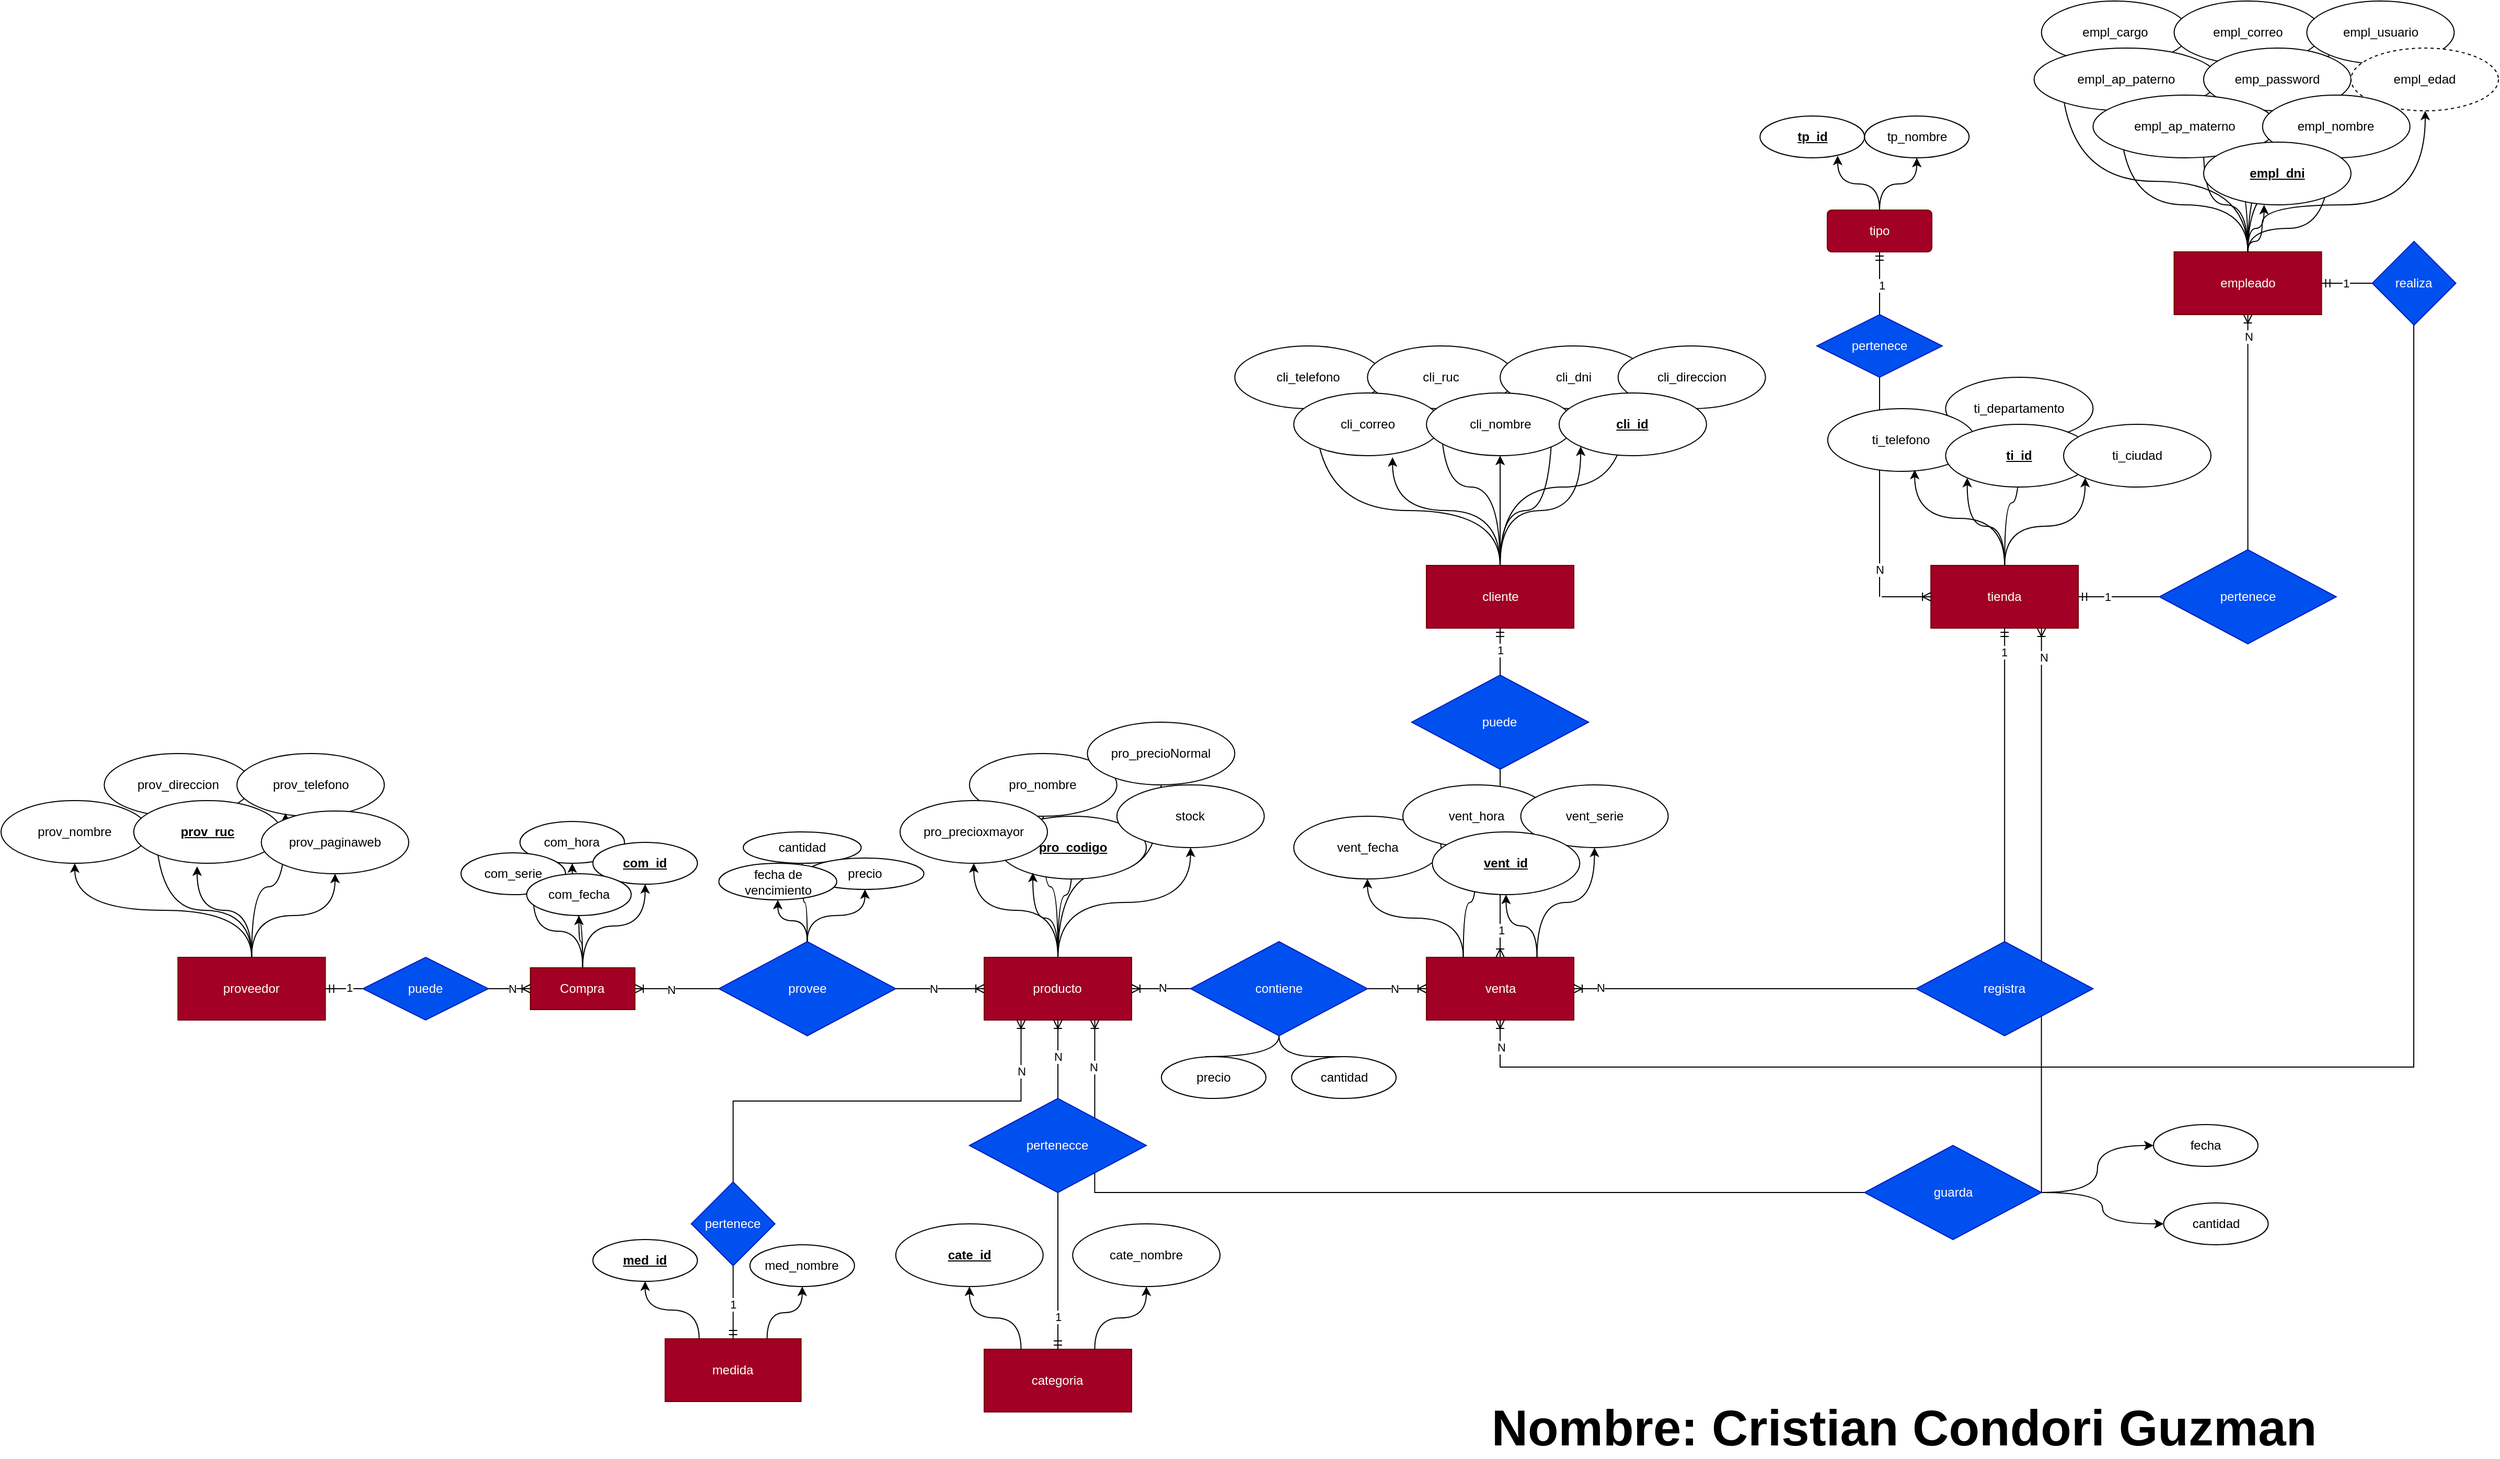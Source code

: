 <mxfile version="13.6.2" type="github">
  <diagram id="CTpA0QTXxDnQQ8EtdJ9_" name="Page-1">
    <mxGraphModel dx="6772" dy="1928" grid="1" gridSize="10" guides="1" tooltips="1" connect="1" arrows="1" fold="1" page="1" pageScale="1" pageWidth="3300" pageHeight="2339" math="0" shadow="0">
      <root>
        <mxCell id="0" />
        <mxCell id="1" parent="0" />
        <mxCell id="_ZtQ_8Nfc3yLbJqZlMbm-195" style="edgeStyle=orthogonalEdgeStyle;rounded=0;orthogonalLoop=1;jettySize=auto;html=1;startArrow=none;startFill=0;endArrow=none;endFill=0;" edge="1" parent="1" source="_ZtQ_8Nfc3yLbJqZlMbm-193">
          <mxGeometry relative="1" as="geometry">
            <mxPoint x="1688" y="730" as="targetPoint" />
            <Array as="points">
              <mxPoint x="1688" y="730" />
            </Array>
          </mxGeometry>
        </mxCell>
        <mxCell id="_ZtQ_8Nfc3yLbJqZlMbm-197" value="N" style="edgeLabel;html=1;align=center;verticalAlign=middle;resizable=0;points=[];" vertex="1" connectable="0" parent="_ZtQ_8Nfc3yLbJqZlMbm-195">
          <mxGeometry x="0.751" relative="1" as="geometry">
            <mxPoint as="offset" />
          </mxGeometry>
        </mxCell>
        <mxCell id="_XbfxPM0R7m3HbOUlwnH-43" value="cantidad" style="ellipse;whiteSpace=wrap;html=1;align=center;" parent="1" vertex="1">
          <mxGeometry x="1959.76" y="1310" width="100" height="40" as="geometry" />
        </mxCell>
        <mxCell id="_XbfxPM0R7m3HbOUlwnH-46" style="edgeStyle=orthogonalEdgeStyle;curved=1;rounded=0;orthogonalLoop=1;jettySize=auto;html=1;startArrow=none;startFill=0;endArrow=classic;endFill=1;" parent="1" source="QlOECz-pCgplSlTq12S1-106" target="_XbfxPM0R7m3HbOUlwnH-43" edge="1">
          <mxGeometry relative="1" as="geometry">
            <mxPoint x="2010" y="1330" as="targetPoint" />
            <mxPoint x="1832.847" y="1300" as="sourcePoint" />
          </mxGeometry>
        </mxCell>
        <mxCell id="QlOECz-pCgplSlTq12S1-112" value="" style="group;strokeWidth=1;spacing=2;" parent="1" vertex="1" connectable="0">
          <mxGeometry x="200" y="160" width="2080" height="1380" as="geometry" />
        </mxCell>
        <mxCell id="_XbfxPM0R7m3HbOUlwnH-25" style="edgeStyle=orthogonalEdgeStyle;rounded=0;orthogonalLoop=1;jettySize=auto;html=1;entryX=0.25;entryY=1;entryDx=0;entryDy=0;endArrow=ERoneToMany;endFill=0;exitX=0.5;exitY=0;exitDx=0;exitDy=0;" parent="QlOECz-pCgplSlTq12S1-112" source="_XbfxPM0R7m3HbOUlwnH-23" target="oqdKzbr62dSj7rIHaAl7-8" edge="1">
          <mxGeometry relative="1" as="geometry">
            <mxPoint x="482" y="1140" as="sourcePoint" />
          </mxGeometry>
        </mxCell>
        <mxCell id="_XbfxPM0R7m3HbOUlwnH-26" value="N" style="edgeLabel;html=1;align=center;verticalAlign=middle;resizable=0;points=[];" parent="_XbfxPM0R7m3HbOUlwnH-25" vertex="1" connectable="0">
          <mxGeometry x="0.779" y="4" relative="1" as="geometry">
            <mxPoint x="4" y="1" as="offset" />
          </mxGeometry>
        </mxCell>
        <mxCell id="QlOECz-pCgplSlTq12S1-31" value="" style="edgeStyle=orthogonalEdgeStyle;curved=1;rounded=0;orthogonalLoop=1;jettySize=auto;entryX=0;entryY=0;entryDx=0;entryDy=0;strokeWidth=1;spacing=2;" parent="QlOECz-pCgplSlTq12S1-112" source="oqdKzbr62dSj7rIHaAl7-6" target="QlOECz-pCgplSlTq12S1-19" edge="1">
          <mxGeometry relative="1" as="geometry" />
        </mxCell>
        <mxCell id="QlOECz-pCgplSlTq12S1-30" value="" style="edgeStyle=orthogonalEdgeStyle;curved=1;rounded=0;orthogonalLoop=1;jettySize=auto;entryX=0;entryY=0;entryDx=0;entryDy=0;strokeWidth=1;spacing=2;" parent="QlOECz-pCgplSlTq12S1-112" source="oqdKzbr62dSj7rIHaAl7-6" target="QlOECz-pCgplSlTq12S1-22" edge="1">
          <mxGeometry relative="1" as="geometry" />
        </mxCell>
        <mxCell id="QlOECz-pCgplSlTq12S1-29" value="" style="edgeStyle=orthogonalEdgeStyle;curved=1;rounded=0;orthogonalLoop=1;jettySize=auto;entryX=0.6;entryY=0.75;entryDx=0;entryDy=0;entryPerimeter=0;strokeWidth=1;spacing=2;" parent="QlOECz-pCgplSlTq12S1-112" source="oqdKzbr62dSj7rIHaAl7-6" target="QlOECz-pCgplSlTq12S1-22" edge="1">
          <mxGeometry relative="1" as="geometry" />
        </mxCell>
        <mxCell id="QlOECz-pCgplSlTq12S1-32" value="" style="edgeStyle=orthogonalEdgeStyle;curved=1;rounded=0;orthogonalLoop=1;jettySize=auto;entryX=0;entryY=0;entryDx=0;entryDy=0;strokeWidth=1;spacing=2;" parent="QlOECz-pCgplSlTq12S1-112" source="oqdKzbr62dSj7rIHaAl7-6" target="QlOECz-pCgplSlTq12S1-20" edge="1">
          <mxGeometry relative="1" as="geometry" />
        </mxCell>
        <mxCell id="QlOECz-pCgplSlTq12S1-25" value="" style="edgeStyle=orthogonalEdgeStyle;curved=1;rounded=0;orthogonalLoop=1;jettySize=auto;entryX=0.94;entryY=0.275;entryDx=0;entryDy=0;entryPerimeter=0;strokeWidth=1;spacing=2;" parent="QlOECz-pCgplSlTq12S1-112" source="oqdKzbr62dSj7rIHaAl7-6" target="QlOECz-pCgplSlTq12S1-20" edge="1">
          <mxGeometry relative="1" as="geometry" />
        </mxCell>
        <mxCell id="QlOECz-pCgplSlTq12S1-27" value="" style="edgeStyle=orthogonalEdgeStyle;curved=1;rounded=0;orthogonalLoop=1;jettySize=auto;entryX=1;entryY=0;entryDx=0;entryDy=0;strokeWidth=1;spacing=2;" parent="QlOECz-pCgplSlTq12S1-112" source="oqdKzbr62dSj7rIHaAl7-6" target="QlOECz-pCgplSlTq12S1-24" edge="1">
          <mxGeometry relative="1" as="geometry" />
        </mxCell>
        <mxCell id="QlOECz-pCgplSlTq12S1-10" value="" style="edgeStyle=orthogonalEdgeStyle;curved=1;rounded=0;orthogonalLoop=1;jettySize=auto;entryX=1;entryY=0;entryDx=0;entryDy=0;strokeWidth=1;spacing=2;" parent="QlOECz-pCgplSlTq12S1-112" source="oqdKzbr62dSj7rIHaAl7-1" target="QlOECz-pCgplSlTq12S1-6" edge="1">
          <mxGeometry relative="1" as="geometry" />
        </mxCell>
        <mxCell id="QlOECz-pCgplSlTq12S1-13" value="" style="edgeStyle=orthogonalEdgeStyle;curved=1;rounded=0;orthogonalLoop=1;jettySize=auto;entryX=0;entryY=0;entryDx=0;entryDy=0;strokeWidth=1;spacing=2;" parent="QlOECz-pCgplSlTq12S1-112" source="oqdKzbr62dSj7rIHaAl7-1" target="QlOECz-pCgplSlTq12S1-3" edge="1">
          <mxGeometry relative="1" as="geometry" />
        </mxCell>
        <mxCell id="QlOECz-pCgplSlTq12S1-78" value="" style="edgeStyle=orthogonalEdgeStyle;curved=1;rounded=0;orthogonalLoop=1;jettySize=auto;entryX=0;entryY=0;entryDx=0;entryDy=0;strokeWidth=1;spacing=2;" parent="QlOECz-pCgplSlTq12S1-112" source="oqdKzbr62dSj7rIHaAl7-10" target="QlOECz-pCgplSlTq12S1-70" edge="1">
          <mxGeometry relative="1" as="geometry" />
        </mxCell>
        <mxCell id="QlOECz-pCgplSlTq12S1-89" value="" style="edgeStyle=orthogonalEdgeStyle;curved=1;rounded=0;orthogonalLoop=1;jettySize=auto;entryX=0.5;entryY=0;entryDx=0;entryDy=0;endArrow=ERoneToMany;endFill=0;strokeWidth=1;spacing=2;" parent="QlOECz-pCgplSlTq12S1-112" source="QlOECz-pCgplSlTq12S1-86" target="oqdKzbr62dSj7rIHaAl7-7" edge="1">
          <mxGeometry relative="1" as="geometry" />
        </mxCell>
        <mxCell id="_XbfxPM0R7m3HbOUlwnH-16" value="1" style="edgeLabel;html=1;align=center;verticalAlign=middle;resizable=0;points=[];" parent="QlOECz-pCgplSlTq12S1-89" vertex="1" connectable="0">
          <mxGeometry x="0.708" y="1" relative="1" as="geometry">
            <mxPoint as="offset" />
          </mxGeometry>
        </mxCell>
        <mxCell id="QlOECz-pCgplSlTq12S1-109" value="" style="edgeStyle=orthogonalEdgeStyle;rounded=0;orthogonalLoop=1;jettySize=auto;entryX=0.75;entryY=1;entryDx=0;entryDy=0;endArrow=ERoneToMany;endFill=0;exitX=1;exitY=0.5;exitDx=0;exitDy=0;strokeWidth=1;spacing=2;" parent="QlOECz-pCgplSlTq12S1-112" source="QlOECz-pCgplSlTq12S1-106" target="oqdKzbr62dSj7rIHaAl7-5" edge="1">
          <mxGeometry relative="1" as="geometry">
            <Array as="points">
              <mxPoint x="1642.847" y="1005.0" />
              <mxPoint x="1642.847" y="1005.0" />
            </Array>
          </mxGeometry>
        </mxCell>
        <mxCell id="_XbfxPM0R7m3HbOUlwnH-18" value="N" style="edgeLabel;html=1;align=center;verticalAlign=middle;resizable=0;points=[];" parent="QlOECz-pCgplSlTq12S1-109" vertex="1" connectable="0">
          <mxGeometry x="0.896" y="-2" relative="1" as="geometry">
            <mxPoint as="offset" />
          </mxGeometry>
        </mxCell>
        <mxCell id="QlOECz-pCgplSlTq12S1-107" value="" style="edgeStyle=orthogonalEdgeStyle;rounded=0;orthogonalLoop=1;jettySize=auto;entryX=0.75;entryY=1;entryDx=0;entryDy=0;endArrow=ERoneToMany;endFill=0;strokeWidth=1;spacing=2;" parent="QlOECz-pCgplSlTq12S1-112" source="QlOECz-pCgplSlTq12S1-106" target="oqdKzbr62dSj7rIHaAl7-8" edge="1">
          <mxGeometry relative="1" as="geometry" />
        </mxCell>
        <mxCell id="_XbfxPM0R7m3HbOUlwnH-6" value="N" style="edgeLabel;html=1;align=center;verticalAlign=middle;resizable=0;points=[];" parent="QlOECz-pCgplSlTq12S1-107" vertex="1" connectable="0">
          <mxGeometry x="0.9" y="-1" relative="1" as="geometry">
            <mxPoint x="-2" as="offset" />
          </mxGeometry>
        </mxCell>
        <mxCell id="QlOECz-pCgplSlTq12S1-71" value="prov_direccion" style="ellipse;whiteSpace=wrap;align=center;strokeWidth=1;spacing=2;" parent="QlOECz-pCgplSlTq12S1-112" vertex="1">
          <mxGeometry x="-210.288" y="720.0" width="141.017" height="60.0" as="geometry" />
        </mxCell>
        <mxCell id="oqdKzbr62dSj7rIHaAl7-1" value="cliente" style="whiteSpace=wrap;align=center;fillColor=#a20025;strokeColor=#6F0000;fontColor=#ffffff;strokeWidth=1;spacing=2;" parent="QlOECz-pCgplSlTq12S1-112" vertex="1">
          <mxGeometry x="1054.525" y="540.0" width="141.017" height="60.0" as="geometry" />
        </mxCell>
        <mxCell id="oqdKzbr62dSj7rIHaAl7-5" value="tienda" style="whiteSpace=wrap;align=center;fillColor=#a20025;strokeColor=#6F0000;fontColor=#ffffff;strokeWidth=1;spacing=2;" parent="QlOECz-pCgplSlTq12S1-112" vertex="1">
          <mxGeometry x="1537.085" y="540.0" width="141.017" height="60.0" as="geometry" />
        </mxCell>
        <mxCell id="aBQgz-pUBA6ZcL2lrBF5-2" value="" style="edgeStyle=orthogonalEdgeStyle;rounded=0;orthogonalLoop=1;jettySize=auto;html=1;endArrow=none;endFill=0;startArrow=ERmandOne;startFill=0;" parent="QlOECz-pCgplSlTq12S1-112" source="oqdKzbr62dSj7rIHaAl7-6" target="aBQgz-pUBA6ZcL2lrBF5-1" edge="1">
          <mxGeometry relative="1" as="geometry" />
        </mxCell>
        <mxCell id="_XbfxPM0R7m3HbOUlwnH-20" value="1" style="edgeLabel;html=1;align=center;verticalAlign=middle;resizable=0;points=[];" parent="aBQgz-pUBA6ZcL2lrBF5-2" vertex="1" connectable="0">
          <mxGeometry x="-0.081" relative="1" as="geometry">
            <mxPoint as="offset" />
          </mxGeometry>
        </mxCell>
        <mxCell id="oqdKzbr62dSj7rIHaAl7-6" value="empleado" style="whiteSpace=wrap;align=center;fillColor=#a20025;strokeColor=#6F0000;fontColor=#ffffff;strokeWidth=1;spacing=2;" parent="QlOECz-pCgplSlTq12S1-112" vertex="1">
          <mxGeometry x="1769.763" y="240.0" width="141.017" height="60.0" as="geometry" />
        </mxCell>
        <mxCell id="oqdKzbr62dSj7rIHaAl7-7" value="venta" style="whiteSpace=wrap;align=center;fillColor=#a20025;strokeColor=#6F0000;fontColor=#ffffff;strokeWidth=1;spacing=2;" parent="QlOECz-pCgplSlTq12S1-112" vertex="1">
          <mxGeometry x="1054.525" y="915.0" width="141.017" height="60.0" as="geometry" />
        </mxCell>
        <mxCell id="_XbfxPM0R7m3HbOUlwnH-39" style="edgeStyle=orthogonalEdgeStyle;curved=1;rounded=0;orthogonalLoop=1;jettySize=auto;html=1;startArrow=none;startFill=0;endArrow=classic;endFill=1;" parent="QlOECz-pCgplSlTq12S1-112" source="oqdKzbr62dSj7rIHaAl7-8" target="_XbfxPM0R7m3HbOUlwnH-38" edge="1">
          <mxGeometry relative="1" as="geometry" />
        </mxCell>
        <mxCell id="_XbfxPM0R7m3HbOUlwnH-48" style="edgeStyle=orthogonalEdgeStyle;curved=1;rounded=0;orthogonalLoop=1;jettySize=auto;html=1;startArrow=none;startFill=0;endArrow=classic;endFill=1;" parent="QlOECz-pCgplSlTq12S1-112" source="oqdKzbr62dSj7rIHaAl7-8" target="_XbfxPM0R7m3HbOUlwnH-47" edge="1">
          <mxGeometry relative="1" as="geometry" />
        </mxCell>
        <mxCell id="oqdKzbr62dSj7rIHaAl7-8" value="producto" style="whiteSpace=wrap;align=center;fillColor=#a20025;strokeColor=#6F0000;fontColor=#ffffff;strokeWidth=1;spacing=2;" parent="QlOECz-pCgplSlTq12S1-112" vertex="1">
          <mxGeometry x="631.475" y="915.0" width="141.017" height="60.0" as="geometry" />
        </mxCell>
        <mxCell id="oqdKzbr62dSj7rIHaAl7-9" value="categoria" style="whiteSpace=wrap;align=center;fillColor=#a20025;strokeColor=#6F0000;fontColor=#ffffff;strokeWidth=1;spacing=2;" parent="QlOECz-pCgplSlTq12S1-112" vertex="1">
          <mxGeometry x="631.475" y="1290.0" width="141.017" height="60.0" as="geometry" />
        </mxCell>
        <mxCell id="oqdKzbr62dSj7rIHaAl7-10" value="proveedor" style="whiteSpace=wrap;align=center;fillColor=#a20025;strokeColor=#6F0000;fontColor=#ffffff;strokeWidth=1;spacing=2;" parent="QlOECz-pCgplSlTq12S1-112" vertex="1">
          <mxGeometry x="-139.78" y="915.0" width="141.017" height="60.0" as="geometry" />
        </mxCell>
        <mxCell id="QlOECz-pCgplSlTq12S1-1" value="cli_telefono" style="ellipse;whiteSpace=wrap;align=center;strokeWidth=1;spacing=2;" parent="QlOECz-pCgplSlTq12S1-112" vertex="1">
          <mxGeometry x="871.203" y="330.0" width="141.017" height="60.0" as="geometry" />
        </mxCell>
        <mxCell id="QlOECz-pCgplSlTq12S1-2" value="cli_ruc" style="ellipse;whiteSpace=wrap;align=center;strokeWidth=1;spacing=2;" parent="QlOECz-pCgplSlTq12S1-112" vertex="1">
          <mxGeometry x="998.119" y="330.0" width="141.017" height="60.0" as="geometry" />
        </mxCell>
        <mxCell id="QlOECz-pCgplSlTq12S1-12" value="" style="edgeStyle=orthogonalEdgeStyle;curved=1;rounded=0;orthogonalLoop=1;jettySize=auto;strokeWidth=1;spacing=2;" parent="QlOECz-pCgplSlTq12S1-112" source="oqdKzbr62dSj7rIHaAl7-1" target="QlOECz-pCgplSlTq12S1-2" edge="1">
          <mxGeometry relative="1" as="geometry" />
        </mxCell>
        <mxCell id="QlOECz-pCgplSlTq12S1-3" value="cli_correo" style="ellipse;whiteSpace=wrap;align=center;strokeWidth=1;spacing=2;" parent="QlOECz-pCgplSlTq12S1-112" vertex="1">
          <mxGeometry x="927.61" y="375.0" width="141.017" height="60.0" as="geometry" />
        </mxCell>
        <mxCell id="QlOECz-pCgplSlTq12S1-14" value="" style="edgeStyle=orthogonalEdgeStyle;curved=1;rounded=0;orthogonalLoop=1;jettySize=auto;entryX=0.67;entryY=1.025;entryDx=0;entryDy=0;entryPerimeter=0;strokeWidth=1;spacing=2;" parent="QlOECz-pCgplSlTq12S1-112" source="oqdKzbr62dSj7rIHaAl7-1" target="QlOECz-pCgplSlTq12S1-3" edge="1">
          <mxGeometry relative="1" as="geometry" />
        </mxCell>
        <mxCell id="QlOECz-pCgplSlTq12S1-4" value="cli_dni" style="ellipse;whiteSpace=wrap;align=center;strokeWidth=1;spacing=2;" parent="QlOECz-pCgplSlTq12S1-112" vertex="1">
          <mxGeometry x="1125.034" y="330.0" width="141.017" height="60.0" as="geometry" />
        </mxCell>
        <mxCell id="QlOECz-pCgplSlTq12S1-8" value="" style="edgeStyle=orthogonalEdgeStyle;rounded=0;orthogonalLoop=1;jettySize=auto;entryX=1;entryY=1;entryDx=0;entryDy=0;curved=1;strokeWidth=1;spacing=2;" parent="QlOECz-pCgplSlTq12S1-112" source="oqdKzbr62dSj7rIHaAl7-1" target="QlOECz-pCgplSlTq12S1-4" edge="1">
          <mxGeometry relative="1" as="geometry" />
        </mxCell>
        <mxCell id="QlOECz-pCgplSlTq12S1-5" value="cli_direccion" style="ellipse;whiteSpace=wrap;align=center;strokeWidth=1;spacing=2;" parent="QlOECz-pCgplSlTq12S1-112" vertex="1">
          <mxGeometry x="1237.847" y="330.0" width="141.017" height="60.0" as="geometry" />
        </mxCell>
        <mxCell id="QlOECz-pCgplSlTq12S1-6" value="cli_nombre" style="ellipse;whiteSpace=wrap;align=center;strokeWidth=1;spacing=2;" parent="QlOECz-pCgplSlTq12S1-112" vertex="1">
          <mxGeometry x="1054.525" y="375.0" width="141.017" height="60.0" as="geometry" />
        </mxCell>
        <mxCell id="QlOECz-pCgplSlTq12S1-11" value="" style="edgeStyle=orthogonalEdgeStyle;curved=1;rounded=0;orthogonalLoop=1;jettySize=auto;entryX=0.5;entryY=1;entryDx=0;entryDy=0;strokeWidth=1;spacing=2;" parent="QlOECz-pCgplSlTq12S1-112" source="oqdKzbr62dSj7rIHaAl7-1" target="QlOECz-pCgplSlTq12S1-6" edge="1">
          <mxGeometry relative="1" as="geometry" />
        </mxCell>
        <mxCell id="QlOECz-pCgplSlTq12S1-7" value="cli_id" style="ellipse;whiteSpace=wrap;align=center;strokeWidth=1;spacing=2;fontStyle=5" parent="QlOECz-pCgplSlTq12S1-112" vertex="1">
          <mxGeometry x="1181.441" y="375.0" width="141.017" height="60.0" as="geometry" />
        </mxCell>
        <mxCell id="QlOECz-pCgplSlTq12S1-9" value="" style="edgeStyle=orthogonalEdgeStyle;curved=1;rounded=0;orthogonalLoop=1;jettySize=auto;entryX=0;entryY=1;entryDx=0;entryDy=0;strokeWidth=1;spacing=2;" parent="QlOECz-pCgplSlTq12S1-112" source="oqdKzbr62dSj7rIHaAl7-1" target="QlOECz-pCgplSlTq12S1-7" edge="1">
          <mxGeometry relative="1" as="geometry" />
        </mxCell>
        <mxCell id="QlOECz-pCgplSlTq12S1-16" value="empl_cargo" style="ellipse;whiteSpace=wrap;align=center;strokeWidth=1;spacing=2;" parent="QlOECz-pCgplSlTq12S1-112" vertex="1">
          <mxGeometry x="1642.847" width="141.017" height="60.0" as="geometry" />
        </mxCell>
        <mxCell id="QlOECz-pCgplSlTq12S1-17" value="empl_correo" style="ellipse;whiteSpace=wrap;align=center;strokeWidth=1;spacing=2;" parent="QlOECz-pCgplSlTq12S1-112" vertex="1">
          <mxGeometry x="1769.763" width="141.017" height="60.0" as="geometry" />
        </mxCell>
        <mxCell id="QlOECz-pCgplSlTq12S1-18" value="empl_usuario" style="ellipse;whiteSpace=wrap;align=center;strokeWidth=1;spacing=2;" parent="QlOECz-pCgplSlTq12S1-112" vertex="1">
          <mxGeometry x="1896.678" width="141.017" height="60.0" as="geometry" />
        </mxCell>
        <mxCell id="QlOECz-pCgplSlTq12S1-33" value="" style="edgeStyle=orthogonalEdgeStyle;curved=1;rounded=0;orthogonalLoop=1;jettySize=auto;entryX=0;entryY=1;entryDx=0;entryDy=0;exitX=0.5;exitY=0;exitDx=0;exitDy=0;strokeWidth=1;spacing=2;" parent="QlOECz-pCgplSlTq12S1-112" source="oqdKzbr62dSj7rIHaAl7-6" target="QlOECz-pCgplSlTq12S1-18" edge="1">
          <mxGeometry relative="1" as="geometry" />
        </mxCell>
        <mxCell id="QlOECz-pCgplSlTq12S1-19" value="empl_ap_paterno" style="ellipse;whiteSpace=wrap;align=center;strokeWidth=1;spacing=2;" parent="QlOECz-pCgplSlTq12S1-112" vertex="1">
          <mxGeometry x="1635.797" y="45.0" width="176.271" height="60.0" as="geometry" />
        </mxCell>
        <mxCell id="QlOECz-pCgplSlTq12S1-20" value="emp_password" style="ellipse;whiteSpace=wrap;align=center;strokeWidth=1;spacing=2;" parent="QlOECz-pCgplSlTq12S1-112" vertex="1">
          <mxGeometry x="1797.966" y="45.0" width="141.017" height="60.0" as="geometry" />
        </mxCell>
        <mxCell id="QlOECz-pCgplSlTq12S1-21" value="empl_edad" style="ellipse;whiteSpace=wrap;align=center;dashed=1;strokeWidth=1;spacing=2;" parent="QlOECz-pCgplSlTq12S1-112" vertex="1">
          <mxGeometry x="1938.983" y="45.0" width="141.017" height="60.0" as="geometry" />
        </mxCell>
        <mxCell id="QlOECz-pCgplSlTq12S1-26" value="" style="edgeStyle=orthogonalEdgeStyle;curved=1;rounded=0;orthogonalLoop=1;jettySize=auto;exitX=0.5;exitY=0;exitDx=0;exitDy=0;strokeWidth=1;spacing=2;" parent="QlOECz-pCgplSlTq12S1-112" source="oqdKzbr62dSj7rIHaAl7-6" target="QlOECz-pCgplSlTq12S1-21" edge="1">
          <mxGeometry relative="1" as="geometry">
            <mxPoint x="1854.373" y="240.0" as="sourcePoint" />
            <Array as="points">
              <mxPoint x="1840" y="230" />
              <mxPoint x="1854" y="230" />
              <mxPoint x="1854" y="195" />
              <mxPoint x="2010" y="195" />
            </Array>
          </mxGeometry>
        </mxCell>
        <mxCell id="QlOECz-pCgplSlTq12S1-22" value="empl_ap_materno" style="ellipse;whiteSpace=wrap;align=center;strokeWidth=1;spacing=2;" parent="QlOECz-pCgplSlTq12S1-112" vertex="1">
          <mxGeometry x="1692.203" y="90.0" width="176.271" height="60.0" as="geometry" />
        </mxCell>
        <mxCell id="QlOECz-pCgplSlTq12S1-23" value="empl_nombre" style="ellipse;whiteSpace=wrap;align=center;strokeWidth=1;spacing=2;" parent="QlOECz-pCgplSlTq12S1-112" vertex="1">
          <mxGeometry x="1854.373" y="90.0" width="141.017" height="60.0" as="geometry" />
        </mxCell>
        <mxCell id="QlOECz-pCgplSlTq12S1-24" value="empl_dni" style="ellipse;whiteSpace=wrap;align=center;strokeWidth=1;spacing=2;fontStyle=5" parent="QlOECz-pCgplSlTq12S1-112" vertex="1">
          <mxGeometry x="1797.966" y="135.0" width="141.017" height="60.0" as="geometry" />
        </mxCell>
        <mxCell id="QlOECz-pCgplSlTq12S1-28" value="" style="edgeStyle=orthogonalEdgeStyle;curved=1;rounded=0;orthogonalLoop=1;jettySize=auto;entryX=0.41;entryY=1;entryDx=0;entryDy=0;entryPerimeter=0;strokeWidth=1;spacing=2;" parent="QlOECz-pCgplSlTq12S1-112" source="oqdKzbr62dSj7rIHaAl7-6" target="QlOECz-pCgplSlTq12S1-24" edge="1">
          <mxGeometry relative="1" as="geometry" />
        </mxCell>
        <mxCell id="QlOECz-pCgplSlTq12S1-36" value="ti_departamento" style="ellipse;whiteSpace=wrap;align=center;strokeWidth=1;spacing=2;" parent="QlOECz-pCgplSlTq12S1-112" vertex="1">
          <mxGeometry x="1551.186" y="360.0" width="141.017" height="60.0" as="geometry" />
        </mxCell>
        <mxCell id="QlOECz-pCgplSlTq12S1-42" value="" style="edgeStyle=orthogonalEdgeStyle;curved=1;rounded=0;orthogonalLoop=1;jettySize=auto;strokeWidth=1;spacing=2;" parent="QlOECz-pCgplSlTq12S1-112" source="oqdKzbr62dSj7rIHaAl7-5" target="QlOECz-pCgplSlTq12S1-36" edge="1">
          <mxGeometry relative="1" as="geometry" />
        </mxCell>
        <mxCell id="QlOECz-pCgplSlTq12S1-37" value="ti_telefono" style="ellipse;whiteSpace=wrap;align=center;strokeWidth=1;spacing=2;" parent="QlOECz-pCgplSlTq12S1-112" vertex="1">
          <mxGeometry x="1438.373" y="390.0" width="141.017" height="60.0" as="geometry" />
        </mxCell>
        <mxCell id="QlOECz-pCgplSlTq12S1-44" value="" style="edgeStyle=orthogonalEdgeStyle;curved=1;rounded=0;orthogonalLoop=1;jettySize=auto;entryX=0.59;entryY=0.975;entryDx=0;entryDy=0;entryPerimeter=0;strokeWidth=1;spacing=2;" parent="QlOECz-pCgplSlTq12S1-112" source="oqdKzbr62dSj7rIHaAl7-5" target="QlOECz-pCgplSlTq12S1-37" edge="1">
          <mxGeometry relative="1" as="geometry" />
        </mxCell>
        <mxCell id="QlOECz-pCgplSlTq12S1-38" value="ti_id" style="ellipse;whiteSpace=wrap;align=center;strokeWidth=1;spacing=2;fontStyle=5" parent="QlOECz-pCgplSlTq12S1-112" vertex="1">
          <mxGeometry x="1551.186" y="405.0" width="141.017" height="60.0" as="geometry" />
        </mxCell>
        <mxCell id="QlOECz-pCgplSlTq12S1-43" value="" style="edgeStyle=orthogonalEdgeStyle;curved=1;rounded=0;orthogonalLoop=1;jettySize=auto;entryX=0;entryY=1;entryDx=0;entryDy=0;strokeWidth=1;spacing=2;" parent="QlOECz-pCgplSlTq12S1-112" source="oqdKzbr62dSj7rIHaAl7-5" target="QlOECz-pCgplSlTq12S1-38" edge="1">
          <mxGeometry relative="1" as="geometry" />
        </mxCell>
        <mxCell id="QlOECz-pCgplSlTq12S1-39" value="ti_ciudad" style="ellipse;whiteSpace=wrap;align=center;strokeWidth=1;spacing=2;" parent="QlOECz-pCgplSlTq12S1-112" vertex="1">
          <mxGeometry x="1664.0" y="405.0" width="141.017" height="60.0" as="geometry" />
        </mxCell>
        <mxCell id="QlOECz-pCgplSlTq12S1-41" value="" style="edgeStyle=orthogonalEdgeStyle;curved=1;rounded=0;orthogonalLoop=1;jettySize=auto;entryX=0;entryY=1;entryDx=0;entryDy=0;strokeWidth=1;spacing=2;" parent="QlOECz-pCgplSlTq12S1-112" source="oqdKzbr62dSj7rIHaAl7-5" target="QlOECz-pCgplSlTq12S1-39" edge="1">
          <mxGeometry relative="1" as="geometry" />
        </mxCell>
        <mxCell id="QlOECz-pCgplSlTq12S1-45" value="vent_fecha" style="ellipse;whiteSpace=wrap;align=center;strokeWidth=1;spacing=2;" parent="QlOECz-pCgplSlTq12S1-112" vertex="1">
          <mxGeometry x="927.607" y="780.0" width="141.017" height="60.0" as="geometry" />
        </mxCell>
        <mxCell id="QlOECz-pCgplSlTq12S1-53" value="" style="edgeStyle=orthogonalEdgeStyle;curved=1;rounded=0;orthogonalLoop=1;jettySize=auto;exitX=0.25;exitY=0;exitDx=0;exitDy=0;strokeWidth=1;spacing=2;" parent="QlOECz-pCgplSlTq12S1-112" source="oqdKzbr62dSj7rIHaAl7-7" target="QlOECz-pCgplSlTq12S1-45" edge="1">
          <mxGeometry relative="1" as="geometry" />
        </mxCell>
        <mxCell id="QlOECz-pCgplSlTq12S1-46" value="vent_hora" style="ellipse;whiteSpace=wrap;align=center;strokeWidth=1;spacing=2;" parent="QlOECz-pCgplSlTq12S1-112" vertex="1">
          <mxGeometry x="1031.963" y="750.0" width="141.017" height="60.0" as="geometry" />
        </mxCell>
        <mxCell id="QlOECz-pCgplSlTq12S1-51" value="" style="edgeStyle=orthogonalEdgeStyle;curved=1;rounded=0;orthogonalLoop=1;jettySize=auto;exitX=0.25;exitY=0;exitDx=0;exitDy=0;strokeWidth=1;spacing=2;" parent="QlOECz-pCgplSlTq12S1-112" source="oqdKzbr62dSj7rIHaAl7-7" target="QlOECz-pCgplSlTq12S1-46" edge="1">
          <mxGeometry relative="1" as="geometry" />
        </mxCell>
        <mxCell id="QlOECz-pCgplSlTq12S1-47" value="vent_serie" style="ellipse;whiteSpace=wrap;align=center;strokeWidth=1;spacing=2;" parent="QlOECz-pCgplSlTq12S1-112" vertex="1">
          <mxGeometry x="1144.776" y="750.0" width="141.017" height="60.0" as="geometry" />
        </mxCell>
        <mxCell id="QlOECz-pCgplSlTq12S1-50" value="" style="edgeStyle=orthogonalEdgeStyle;curved=1;rounded=0;orthogonalLoop=1;jettySize=auto;exitX=0.75;exitY=0;exitDx=0;exitDy=0;strokeWidth=1;spacing=2;" parent="QlOECz-pCgplSlTq12S1-112" source="oqdKzbr62dSj7rIHaAl7-7" target="QlOECz-pCgplSlTq12S1-47" edge="1">
          <mxGeometry relative="1" as="geometry" />
        </mxCell>
        <mxCell id="QlOECz-pCgplSlTq12S1-49" value="vent_id" style="ellipse;whiteSpace=wrap;align=center;strokeWidth=1;spacing=2;fontStyle=5" parent="QlOECz-pCgplSlTq12S1-112" vertex="1">
          <mxGeometry x="1060.166" y="795.0" width="141.017" height="60.0" as="geometry" />
        </mxCell>
        <mxCell id="QlOECz-pCgplSlTq12S1-52" value="" style="edgeStyle=orthogonalEdgeStyle;curved=1;rounded=0;orthogonalLoop=1;jettySize=auto;exitX=0.75;exitY=0;exitDx=0;exitDy=0;strokeWidth=1;spacing=2;" parent="QlOECz-pCgplSlTq12S1-112" source="oqdKzbr62dSj7rIHaAl7-7" target="QlOECz-pCgplSlTq12S1-49" edge="1">
          <mxGeometry relative="1" as="geometry" />
        </mxCell>
        <mxCell id="QlOECz-pCgplSlTq12S1-55" value="pro_nombre" style="ellipse;whiteSpace=wrap;align=center;strokeWidth=1;spacing=2;" parent="QlOECz-pCgplSlTq12S1-112" vertex="1">
          <mxGeometry x="617.371" y="720.0" width="141.017" height="60.0" as="geometry" />
        </mxCell>
        <mxCell id="QlOECz-pCgplSlTq12S1-64" value="" style="edgeStyle=orthogonalEdgeStyle;curved=1;rounded=0;orthogonalLoop=1;jettySize=auto;strokeWidth=1;spacing=2;" parent="QlOECz-pCgplSlTq12S1-112" source="oqdKzbr62dSj7rIHaAl7-8" target="QlOECz-pCgplSlTq12S1-55" edge="1">
          <mxGeometry relative="1" as="geometry" />
        </mxCell>
        <mxCell id="QlOECz-pCgplSlTq12S1-61" value="" style="edgeStyle=orthogonalEdgeStyle;curved=1;rounded=0;orthogonalLoop=1;jettySize=auto;strokeWidth=1;spacing=2;" parent="QlOECz-pCgplSlTq12S1-112" source="oqdKzbr62dSj7rIHaAl7-8" edge="1">
          <mxGeometry relative="1" as="geometry">
            <mxPoint x="716.085" y="795" as="targetPoint" />
          </mxGeometry>
        </mxCell>
        <mxCell id="QlOECz-pCgplSlTq12S1-58" value="pro_precioNormal" style="ellipse;whiteSpace=wrap;align=center;strokeWidth=1;spacing=2;" parent="QlOECz-pCgplSlTq12S1-112" vertex="1">
          <mxGeometry x="730.188" y="690.0" width="141.017" height="60.0" as="geometry" />
        </mxCell>
        <mxCell id="QlOECz-pCgplSlTq12S1-60" value="" style="edgeStyle=orthogonalEdgeStyle;curved=1;rounded=0;orthogonalLoop=1;jettySize=auto;strokeWidth=1;spacing=2;" parent="QlOECz-pCgplSlTq12S1-112" source="oqdKzbr62dSj7rIHaAl7-8" target="QlOECz-pCgplSlTq12S1-58" edge="1">
          <mxGeometry relative="1" as="geometry" />
        </mxCell>
        <mxCell id="QlOECz-pCgplSlTq12S1-59" value="pro_codigo" style="ellipse;whiteSpace=wrap;align=center;strokeWidth=1;spacing=2;fontStyle=5" parent="QlOECz-pCgplSlTq12S1-112" vertex="1">
          <mxGeometry x="645.576" y="780.0" width="141.017" height="60.0" as="geometry" />
        </mxCell>
        <mxCell id="QlOECz-pCgplSlTq12S1-62" value="" style="edgeStyle=orthogonalEdgeStyle;curved=1;rounded=0;orthogonalLoop=1;jettySize=auto;entryX=0.23;entryY=0.9;entryDx=0;entryDy=0;entryPerimeter=0;strokeWidth=1;spacing=2;" parent="QlOECz-pCgplSlTq12S1-112" source="oqdKzbr62dSj7rIHaAl7-8" target="QlOECz-pCgplSlTq12S1-59" edge="1">
          <mxGeometry relative="1" as="geometry" />
        </mxCell>
        <mxCell id="QlOECz-pCgplSlTq12S1-65" value="cate_nombre" style="ellipse;whiteSpace=wrap;align=center;strokeWidth=1;spacing=2;" parent="QlOECz-pCgplSlTq12S1-112" vertex="1">
          <mxGeometry x="716.085" y="1170.0" width="141.017" height="60.0" as="geometry" />
        </mxCell>
        <mxCell id="QlOECz-pCgplSlTq12S1-67" value="" style="edgeStyle=orthogonalEdgeStyle;curved=1;rounded=0;orthogonalLoop=1;jettySize=auto;entryX=0.5;entryY=1;entryDx=0;entryDy=0;exitX=0.75;exitY=0;exitDx=0;exitDy=0;strokeWidth=1;spacing=2;" parent="QlOECz-pCgplSlTq12S1-112" source="oqdKzbr62dSj7rIHaAl7-9" target="QlOECz-pCgplSlTq12S1-65" edge="1">
          <mxGeometry relative="1" as="geometry" />
        </mxCell>
        <mxCell id="QlOECz-pCgplSlTq12S1-66" value="cate_id" style="ellipse;whiteSpace=wrap;align=center;strokeWidth=1;spacing=2;fontStyle=5" parent="QlOECz-pCgplSlTq12S1-112" vertex="1">
          <mxGeometry x="546.864" y="1170.0" width="141.017" height="60.0" as="geometry" />
        </mxCell>
        <mxCell id="QlOECz-pCgplSlTq12S1-68" value="" style="edgeStyle=orthogonalEdgeStyle;curved=1;rounded=0;orthogonalLoop=1;jettySize=auto;entryX=0.5;entryY=1;entryDx=0;entryDy=0;exitX=0.25;exitY=0;exitDx=0;exitDy=0;strokeWidth=1;spacing=2;" parent="QlOECz-pCgplSlTq12S1-112" source="oqdKzbr62dSj7rIHaAl7-9" target="QlOECz-pCgplSlTq12S1-66" edge="1">
          <mxGeometry relative="1" as="geometry" />
        </mxCell>
        <mxCell id="QlOECz-pCgplSlTq12S1-69" value="prov_nombre" style="ellipse;whiteSpace=wrap;align=center;strokeWidth=1;spacing=2;" parent="QlOECz-pCgplSlTq12S1-112" vertex="1">
          <mxGeometry x="-309" y="765.0" width="141.017" height="60.0" as="geometry" />
        </mxCell>
        <mxCell id="QlOECz-pCgplSlTq12S1-77" value="" style="edgeStyle=orthogonalEdgeStyle;curved=1;rounded=0;orthogonalLoop=1;jettySize=auto;entryX=0.5;entryY=1;entryDx=0;entryDy=0;exitX=0.5;exitY=0;exitDx=0;exitDy=0;strokeWidth=1;spacing=2;" parent="QlOECz-pCgplSlTq12S1-112" source="oqdKzbr62dSj7rIHaAl7-10" target="QlOECz-pCgplSlTq12S1-69" edge="1">
          <mxGeometry relative="1" as="geometry" />
        </mxCell>
        <mxCell id="QlOECz-pCgplSlTq12S1-70" value="prov_ruc" style="ellipse;whiteSpace=wrap;align=center;strokeWidth=1;spacing=2;fontStyle=5" parent="QlOECz-pCgplSlTq12S1-112" vertex="1">
          <mxGeometry x="-182.085" y="765.0" width="141.017" height="60.0" as="geometry" />
        </mxCell>
        <mxCell id="QlOECz-pCgplSlTq12S1-76" value="" style="edgeStyle=orthogonalEdgeStyle;curved=1;rounded=0;orthogonalLoop=1;jettySize=auto;entryX=0.43;entryY=1.05;entryDx=0;entryDy=0;entryPerimeter=0;strokeWidth=1;spacing=2;" parent="QlOECz-pCgplSlTq12S1-112" source="oqdKzbr62dSj7rIHaAl7-10" target="QlOECz-pCgplSlTq12S1-70" edge="1">
          <mxGeometry relative="1" as="geometry" />
        </mxCell>
        <mxCell id="QlOECz-pCgplSlTq12S1-72" value="prov_telefono" style="ellipse;whiteSpace=wrap;align=center;strokeWidth=1;spacing=2;" parent="QlOECz-pCgplSlTq12S1-112" vertex="1">
          <mxGeometry x="-83.373" y="720.0" width="141.017" height="60.0" as="geometry" />
        </mxCell>
        <mxCell id="QlOECz-pCgplSlTq12S1-74" value="" style="edgeStyle=orthogonalEdgeStyle;curved=1;rounded=0;orthogonalLoop=1;jettySize=auto;entryX=0.33;entryY=0.95;entryDx=0;entryDy=0;entryPerimeter=0;strokeWidth=1;spacing=2;" parent="QlOECz-pCgplSlTq12S1-112" source="oqdKzbr62dSj7rIHaAl7-10" target="QlOECz-pCgplSlTq12S1-72" edge="1">
          <mxGeometry relative="1" as="geometry" />
        </mxCell>
        <mxCell id="QlOECz-pCgplSlTq12S1-73" value="prov_paginaweb" style="ellipse;whiteSpace=wrap;align=center;strokeWidth=1;spacing=2;" parent="QlOECz-pCgplSlTq12S1-112" vertex="1">
          <mxGeometry x="-60.011" y="775.0" width="141.017" height="60.0" as="geometry" />
        </mxCell>
        <mxCell id="QlOECz-pCgplSlTq12S1-75" value="" style="edgeStyle=orthogonalEdgeStyle;curved=1;rounded=0;orthogonalLoop=1;jettySize=auto;entryX=0.5;entryY=1;entryDx=0;entryDy=0;strokeWidth=1;spacing=2;" parent="QlOECz-pCgplSlTq12S1-112" source="oqdKzbr62dSj7rIHaAl7-10" target="QlOECz-pCgplSlTq12S1-73" edge="1">
          <mxGeometry relative="1" as="geometry">
            <mxPoint x="-12.864" y="843" as="targetPoint" />
          </mxGeometry>
        </mxCell>
        <mxCell id="QlOECz-pCgplSlTq12S1-84" value="" style="edgeStyle=orthogonalEdgeStyle;curved=1;rounded=0;orthogonalLoop=1;jettySize=auto;entryX=1;entryY=0.5;entryDx=0;entryDy=0;endArrow=ERmandOne;endFill=0;strokeWidth=1;spacing=2;" parent="QlOECz-pCgplSlTq12S1-112" source="QlOECz-pCgplSlTq12S1-83" target="oqdKzbr62dSj7rIHaAl7-5" edge="1">
          <mxGeometry relative="1" as="geometry" />
        </mxCell>
        <mxCell id="_XbfxPM0R7m3HbOUlwnH-17" value="1" style="edgeLabel;html=1;align=center;verticalAlign=middle;resizable=0;points=[];" parent="QlOECz-pCgplSlTq12S1-84" vertex="1" connectable="0">
          <mxGeometry x="0.294" relative="1" as="geometry">
            <mxPoint as="offset" />
          </mxGeometry>
        </mxCell>
        <mxCell id="QlOECz-pCgplSlTq12S1-85" value="" style="edgeStyle=orthogonalEdgeStyle;curved=1;rounded=0;orthogonalLoop=1;jettySize=auto;entryX=0.5;entryY=1;entryDx=0;entryDy=0;endArrow=ERoneToMany;endFill=0;strokeWidth=1;spacing=2;" parent="QlOECz-pCgplSlTq12S1-112" source="QlOECz-pCgplSlTq12S1-83" target="oqdKzbr62dSj7rIHaAl7-6" edge="1">
          <mxGeometry relative="1" as="geometry" />
        </mxCell>
        <mxCell id="_XbfxPM0R7m3HbOUlwnH-19" value="N" style="edgeLabel;html=1;align=center;verticalAlign=middle;resizable=0;points=[];" parent="QlOECz-pCgplSlTq12S1-85" vertex="1" connectable="0">
          <mxGeometry x="0.812" relative="1" as="geometry">
            <mxPoint as="offset" />
          </mxGeometry>
        </mxCell>
        <mxCell id="QlOECz-pCgplSlTq12S1-83" value="pertenece" style="shape=rhombus;perimeter=rhombusPerimeter;whiteSpace=wrap;align=center;fillColor=#0050ef;strokeColor=#001DBC;fontColor=#ffffff;strokeWidth=1;spacing=2;" parent="QlOECz-pCgplSlTq12S1-112" vertex="1">
          <mxGeometry x="1755.661" y="525.0" width="169.22" height="90.0" as="geometry" />
        </mxCell>
        <mxCell id="QlOECz-pCgplSlTq12S1-88" value="" style="edgeStyle=orthogonalEdgeStyle;curved=1;rounded=0;orthogonalLoop=1;jettySize=auto;entryX=0.5;entryY=1;entryDx=0;entryDy=0;endArrow=ERmandOne;endFill=0;strokeWidth=1;spacing=2;" parent="QlOECz-pCgplSlTq12S1-112" source="QlOECz-pCgplSlTq12S1-86" target="oqdKzbr62dSj7rIHaAl7-1" edge="1">
          <mxGeometry relative="1" as="geometry" />
        </mxCell>
        <mxCell id="_XbfxPM0R7m3HbOUlwnH-15" value="1" style="edgeLabel;html=1;align=center;verticalAlign=middle;resizable=0;points=[];" parent="QlOECz-pCgplSlTq12S1-88" vertex="1" connectable="0">
          <mxGeometry x="0.093" relative="1" as="geometry">
            <mxPoint as="offset" />
          </mxGeometry>
        </mxCell>
        <mxCell id="QlOECz-pCgplSlTq12S1-86" value="puede" style="shape=rhombus;perimeter=rhombusPerimeter;whiteSpace=wrap;align=center;fillColor=#0050ef;strokeColor=#001DBC;fontColor=#ffffff;strokeWidth=1;spacing=2;" parent="QlOECz-pCgplSlTq12S1-112" vertex="1">
          <mxGeometry x="1040.424" y="645.0" width="169.22" height="90.0" as="geometry" />
        </mxCell>
        <mxCell id="QlOECz-pCgplSlTq12S1-92" value="" style="edgeStyle=orthogonalEdgeStyle;curved=1;rounded=0;orthogonalLoop=1;jettySize=auto;exitX=1;exitY=0.5;exitDx=0;exitDy=0;endArrow=ERoneToMany;endFill=0;entryX=0;entryY=0.5;entryDx=0;entryDy=0;strokeWidth=1;spacing=2;" parent="QlOECz-pCgplSlTq12S1-112" source="QlOECz-pCgplSlTq12S1-91" target="oqdKzbr62dSj7rIHaAl7-7" edge="1">
          <mxGeometry relative="1" as="geometry">
            <mxPoint x="984.017" y="945.0" as="targetPoint" />
          </mxGeometry>
        </mxCell>
        <mxCell id="_XbfxPM0R7m3HbOUlwnH-9" value="N" style="edgeLabel;html=1;align=center;verticalAlign=middle;resizable=0;points=[];" parent="QlOECz-pCgplSlTq12S1-92" vertex="1" connectable="0">
          <mxGeometry x="-0.08" relative="1" as="geometry">
            <mxPoint as="offset" />
          </mxGeometry>
        </mxCell>
        <mxCell id="QlOECz-pCgplSlTq12S1-93" value="" style="edgeStyle=orthogonalEdgeStyle;curved=1;rounded=0;orthogonalLoop=1;jettySize=auto;exitX=0;exitY=0.5;exitDx=0;exitDy=0;endArrow=ERoneToMany;endFill=0;strokeWidth=1;spacing=2;" parent="QlOECz-pCgplSlTq12S1-112" source="QlOECz-pCgplSlTq12S1-91" target="oqdKzbr62dSj7rIHaAl7-8" edge="1">
          <mxGeometry relative="1" as="geometry" />
        </mxCell>
        <mxCell id="_XbfxPM0R7m3HbOUlwnH-8" value="N" style="edgeLabel;html=1;align=center;verticalAlign=middle;resizable=0;points=[];" parent="QlOECz-pCgplSlTq12S1-93" vertex="1" connectable="0">
          <mxGeometry x="-0.046" y="-1" relative="1" as="geometry">
            <mxPoint as="offset" />
          </mxGeometry>
        </mxCell>
        <mxCell id="cNjZ6-bHx4Z_yuOwHO6X-3" style="edgeStyle=orthogonalEdgeStyle;rounded=0;orthogonalLoop=1;jettySize=auto;html=1;entryX=0.42;entryY=0;entryDx=0;entryDy=0;entryPerimeter=0;endArrow=none;endFill=0;curved=1;" parent="QlOECz-pCgplSlTq12S1-112" source="QlOECz-pCgplSlTq12S1-91" target="cNjZ6-bHx4Z_yuOwHO6X-1" edge="1">
          <mxGeometry relative="1" as="geometry" />
        </mxCell>
        <mxCell id="cNjZ6-bHx4Z_yuOwHO6X-4" style="edgeStyle=orthogonalEdgeStyle;curved=1;rounded=0;orthogonalLoop=1;jettySize=auto;html=1;entryX=0.604;entryY=0.025;entryDx=0;entryDy=0;entryPerimeter=0;endArrow=none;endFill=0;" parent="QlOECz-pCgplSlTq12S1-112" source="QlOECz-pCgplSlTq12S1-91" target="cNjZ6-bHx4Z_yuOwHO6X-2" edge="1">
          <mxGeometry relative="1" as="geometry" />
        </mxCell>
        <mxCell id="QlOECz-pCgplSlTq12S1-91" value="contiene" style="shape=rhombus;perimeter=rhombusPerimeter;whiteSpace=wrap;align=center;fillColor=#0050ef;strokeColor=#001DBC;fontColor=#ffffff;strokeWidth=1;spacing=2;" parent="QlOECz-pCgplSlTq12S1-112" vertex="1">
          <mxGeometry x="828.898" y="900.0" width="169.22" height="90.0" as="geometry" />
        </mxCell>
        <mxCell id="QlOECz-pCgplSlTq12S1-95" value="" style="edgeStyle=orthogonalEdgeStyle;curved=1;rounded=0;orthogonalLoop=1;jettySize=auto;entryX=0;entryY=0.5;entryDx=0;entryDy=0;endArrow=ERoneToMany;endFill=0;strokeWidth=1;spacing=2;" parent="QlOECz-pCgplSlTq12S1-112" source="QlOECz-pCgplSlTq12S1-94" target="oqdKzbr62dSj7rIHaAl7-8" edge="1">
          <mxGeometry relative="1" as="geometry" />
        </mxCell>
        <mxCell id="_XbfxPM0R7m3HbOUlwnH-3" value="N" style="edgeLabel;html=1;align=center;verticalAlign=middle;resizable=0;points=[];" parent="QlOECz-pCgplSlTq12S1-95" vertex="1" connectable="0">
          <mxGeometry x="-0.153" relative="1" as="geometry">
            <mxPoint as="offset" />
          </mxGeometry>
        </mxCell>
        <mxCell id="QlOECz-pCgplSlTq12S1-96" value="" style="edgeStyle=orthogonalEdgeStyle;curved=1;rounded=0;orthogonalLoop=1;jettySize=auto;exitX=0;exitY=0.5;exitDx=0;exitDy=0;entryX=1;entryY=0.5;entryDx=0;entryDy=0;endArrow=ERmandOne;endFill=0;strokeWidth=1;spacing=2;" parent="QlOECz-pCgplSlTq12S1-112" source="_ZtQ_8Nfc3yLbJqZlMbm-4" target="oqdKzbr62dSj7rIHaAl7-10" edge="1">
          <mxGeometry relative="1" as="geometry">
            <mxPoint x="57.644" y="945" as="sourcePoint" />
          </mxGeometry>
        </mxCell>
        <mxCell id="_XbfxPM0R7m3HbOUlwnH-1" value="1" style="edgeLabel;html=1;align=center;verticalAlign=middle;resizable=0;points=[];" parent="QlOECz-pCgplSlTq12S1-96" vertex="1" connectable="0">
          <mxGeometry x="-0.25" y="-1" relative="1" as="geometry">
            <mxPoint as="offset" />
          </mxGeometry>
        </mxCell>
        <mxCell id="WtjTRTWJmjuouYEDEq2J-7" style="edgeStyle=orthogonalEdgeStyle;curved=1;rounded=0;orthogonalLoop=1;jettySize=auto;html=1;" parent="QlOECz-pCgplSlTq12S1-112" source="QlOECz-pCgplSlTq12S1-94" target="WtjTRTWJmjuouYEDEq2J-5" edge="1">
          <mxGeometry relative="1" as="geometry" />
        </mxCell>
        <mxCell id="WtjTRTWJmjuouYEDEq2J-8" style="edgeStyle=orthogonalEdgeStyle;curved=1;rounded=0;orthogonalLoop=1;jettySize=auto;html=1;" parent="QlOECz-pCgplSlTq12S1-112" source="QlOECz-pCgplSlTq12S1-94" target="WtjTRTWJmjuouYEDEq2J-6" edge="1">
          <mxGeometry relative="1" as="geometry" />
        </mxCell>
        <mxCell id="QlOECz-pCgplSlTq12S1-94" value="provee" style="shape=rhombus;perimeter=rhombusPerimeter;whiteSpace=wrap;align=center;fillColor=#0050ef;strokeColor=#001DBC;fontColor=#ffffff;strokeWidth=1;spacing=2;" parent="QlOECz-pCgplSlTq12S1-112" vertex="1">
          <mxGeometry x="377.644" y="900.0" width="169.22" height="90.0" as="geometry" />
        </mxCell>
        <mxCell id="QlOECz-pCgplSlTq12S1-98" value="" style="edgeStyle=orthogonalEdgeStyle;curved=1;rounded=0;orthogonalLoop=1;jettySize=auto;endArrow=classic;endFill=1;strokeWidth=1;spacing=2;" parent="QlOECz-pCgplSlTq12S1-112" source="QlOECz-pCgplSlTq12S1-94" target="QlOECz-pCgplSlTq12S1-97" edge="1">
          <mxGeometry relative="1" as="geometry" />
        </mxCell>
        <mxCell id="QlOECz-pCgplSlTq12S1-100" value="" style="edgeStyle=orthogonalEdgeStyle;curved=1;rounded=0;orthogonalLoop=1;jettySize=auto;entryX=0.5;entryY=1;entryDx=0;entryDy=0;endArrow=ERoneToMany;endFill=0;strokeWidth=1;spacing=2;" parent="QlOECz-pCgplSlTq12S1-112" source="QlOECz-pCgplSlTq12S1-99" target="oqdKzbr62dSj7rIHaAl7-8" edge="1">
          <mxGeometry relative="1" as="geometry" />
        </mxCell>
        <mxCell id="_XbfxPM0R7m3HbOUlwnH-4" value="N" style="edgeLabel;html=1;align=center;verticalAlign=middle;resizable=0;points=[];" parent="QlOECz-pCgplSlTq12S1-100" vertex="1" connectable="0">
          <mxGeometry x="0.083" y="-1" relative="1" as="geometry">
            <mxPoint x="-1" as="offset" />
          </mxGeometry>
        </mxCell>
        <mxCell id="QlOECz-pCgplSlTq12S1-102" value="" style="edgeStyle=orthogonalEdgeStyle;curved=1;rounded=0;orthogonalLoop=1;jettySize=auto;entryX=0.5;entryY=0;entryDx=0;entryDy=0;endArrow=ERmandOne;endFill=0;strokeWidth=1;spacing=2;" parent="QlOECz-pCgplSlTq12S1-112" source="QlOECz-pCgplSlTq12S1-99" target="oqdKzbr62dSj7rIHaAl7-9" edge="1">
          <mxGeometry relative="1" as="geometry" />
        </mxCell>
        <mxCell id="_XbfxPM0R7m3HbOUlwnH-7" value="1" style="edgeLabel;html=1;align=center;verticalAlign=middle;resizable=0;points=[];" parent="QlOECz-pCgplSlTq12S1-102" vertex="1" connectable="0">
          <mxGeometry x="0.578" relative="1" as="geometry">
            <mxPoint as="offset" />
          </mxGeometry>
        </mxCell>
        <mxCell id="QlOECz-pCgplSlTq12S1-99" value="pertenecce" style="shape=rhombus;perimeter=rhombusPerimeter;whiteSpace=wrap;align=center;fillColor=#0050ef;strokeColor=#001DBC;fontColor=#ffffff;strokeWidth=1;spacing=2;" parent="QlOECz-pCgplSlTq12S1-112" vertex="1">
          <mxGeometry x="617.373" y="1050.0" width="169.22" height="90.0" as="geometry" />
        </mxCell>
        <mxCell id="QlOECz-pCgplSlTq12S1-104" value="" style="edgeStyle=orthogonalEdgeStyle;curved=1;rounded=0;orthogonalLoop=1;jettySize=auto;entryX=1;entryY=0.5;entryDx=0;entryDy=0;endArrow=ERoneToMany;endFill=0;strokeWidth=1;spacing=2;" parent="QlOECz-pCgplSlTq12S1-112" source="QlOECz-pCgplSlTq12S1-103" target="oqdKzbr62dSj7rIHaAl7-7" edge="1">
          <mxGeometry relative="1" as="geometry" />
        </mxCell>
        <mxCell id="_XbfxPM0R7m3HbOUlwnH-11" value="N" style="edgeLabel;html=1;align=center;verticalAlign=middle;resizable=0;points=[];" parent="QlOECz-pCgplSlTq12S1-104" vertex="1" connectable="0">
          <mxGeometry x="0.844" y="-1" relative="1" as="geometry">
            <mxPoint as="offset" />
          </mxGeometry>
        </mxCell>
        <mxCell id="QlOECz-pCgplSlTq12S1-105" value="" style="edgeStyle=orthogonalEdgeStyle;curved=1;rounded=0;orthogonalLoop=1;jettySize=auto;entryX=0.5;entryY=1;entryDx=0;entryDy=0;endArrow=ERmandOne;endFill=0;strokeWidth=1;spacing=2;" parent="QlOECz-pCgplSlTq12S1-112" source="QlOECz-pCgplSlTq12S1-103" target="oqdKzbr62dSj7rIHaAl7-5" edge="1">
          <mxGeometry relative="1" as="geometry" />
        </mxCell>
        <mxCell id="_XbfxPM0R7m3HbOUlwnH-12" value="1" style="edgeLabel;html=1;align=center;verticalAlign=middle;resizable=0;points=[];" parent="QlOECz-pCgplSlTq12S1-105" vertex="1" connectable="0">
          <mxGeometry x="0.846" y="1" relative="1" as="geometry">
            <mxPoint as="offset" />
          </mxGeometry>
        </mxCell>
        <mxCell id="QlOECz-pCgplSlTq12S1-103" value="registra" style="shape=rhombus;perimeter=rhombusPerimeter;whiteSpace=wrap;align=center;fillColor=#0050ef;strokeColor=#001DBC;fontColor=#ffffff;strokeWidth=1;spacing=2;" parent="QlOECz-pCgplSlTq12S1-112" vertex="1">
          <mxGeometry x="1522.983" y="900.0" width="169.22" height="90.0" as="geometry" />
        </mxCell>
        <mxCell id="QlOECz-pCgplSlTq12S1-106" value="guarda" style="shape=rhombus;perimeter=rhombusPerimeter;whiteSpace=wrap;align=center;fillColor=#0050ef;strokeColor=#001DBC;fontColor=#ffffff;strokeWidth=1;spacing=2;" parent="QlOECz-pCgplSlTq12S1-112" vertex="1">
          <mxGeometry x="1473.627" y="1095.0" width="169.22" height="90.0" as="geometry" />
        </mxCell>
        <mxCell id="cNjZ6-bHx4Z_yuOwHO6X-1" value="precio" style="ellipse;whiteSpace=wrap;html=1;align=center;" parent="QlOECz-pCgplSlTq12S1-112" vertex="1">
          <mxGeometry x="801" y="1010" width="100" height="40" as="geometry" />
        </mxCell>
        <mxCell id="cNjZ6-bHx4Z_yuOwHO6X-2" value="cantidad" style="ellipse;whiteSpace=wrap;html=1;align=center;" parent="QlOECz-pCgplSlTq12S1-112" vertex="1">
          <mxGeometry x="925.56" y="1010" width="100" height="40" as="geometry" />
        </mxCell>
        <mxCell id="aBQgz-pUBA6ZcL2lrBF5-1" value="realiza" style="rhombus;whiteSpace=wrap;html=1;fontColor=#ffffff;strokeColor=#001DBC;strokeWidth=1;fillColor=#0050ef;spacing=2;" parent="QlOECz-pCgplSlTq12S1-112" vertex="1">
          <mxGeometry x="1959.288" y="230.0" width="80" height="80" as="geometry" />
        </mxCell>
        <mxCell id="aBQgz-pUBA6ZcL2lrBF5-4" style="edgeStyle=orthogonalEdgeStyle;rounded=0;orthogonalLoop=1;jettySize=auto;html=1;startArrow=ERoneToMany;startFill=0;endArrow=none;endFill=0;exitX=0.5;exitY=1;exitDx=0;exitDy=0;" parent="QlOECz-pCgplSlTq12S1-112" source="oqdKzbr62dSj7rIHaAl7-7" target="aBQgz-pUBA6ZcL2lrBF5-1" edge="1">
          <mxGeometry relative="1" as="geometry">
            <mxPoint x="1160" y="1100" as="targetPoint" />
            <Array as="points">
              <mxPoint x="1125" y="1020" />
              <mxPoint x="1999" y="1020" />
            </Array>
          </mxGeometry>
        </mxCell>
        <mxCell id="_XbfxPM0R7m3HbOUlwnH-10" value="N" style="edgeLabel;html=1;align=center;verticalAlign=middle;resizable=0;points=[];" parent="aBQgz-pUBA6ZcL2lrBF5-4" vertex="1" connectable="0">
          <mxGeometry x="-0.969" y="1" relative="1" as="geometry">
            <mxPoint as="offset" />
          </mxGeometry>
        </mxCell>
        <mxCell id="WtjTRTWJmjuouYEDEq2J-5" value="cantidad" style="ellipse;whiteSpace=wrap;strokeWidth=1;spacing=2;" parent="QlOECz-pCgplSlTq12S1-112" vertex="1">
          <mxGeometry x="401.004" y="795.0" width="112.814" height="30.0" as="geometry" />
        </mxCell>
        <mxCell id="WtjTRTWJmjuouYEDEq2J-6" value="precio" style="ellipse;whiteSpace=wrap;strokeWidth=1;spacing=2;" parent="QlOECz-pCgplSlTq12S1-112" vertex="1">
          <mxGeometry x="461.004" y="820.0" width="112.814" height="30.0" as="geometry" />
        </mxCell>
        <mxCell id="WtjTRTWJmjuouYEDEq2J-9" value="&lt;font style=&quot;font-size: 48px&quot;&gt;&lt;b style=&quot;background-color: rgb(255 , 255 , 255)&quot;&gt;Nombre: Cristian Condori Guzman&lt;/b&gt;&lt;/font&gt;" style="text;html=1;align=center;verticalAlign=middle;resizable=0;points=[];autosize=1;" parent="QlOECz-pCgplSlTq12S1-112" vertex="1">
          <mxGeometry x="1110.78" y="1350" width="800" height="30" as="geometry" />
        </mxCell>
        <mxCell id="QlOECz-pCgplSlTq12S1-97" value="fecha de vencimiento" style="ellipse;whiteSpace=wrap;strokeWidth=1;spacing=2;" parent="QlOECz-pCgplSlTq12S1-112" vertex="1">
          <mxGeometry x="377.64" y="825" width="112.81" height="35" as="geometry" />
        </mxCell>
        <mxCell id="_XbfxPM0R7m3HbOUlwnH-24" value="" style="edgeStyle=orthogonalEdgeStyle;rounded=0;orthogonalLoop=1;jettySize=auto;html=1;endArrow=none;endFill=0;startArrow=ERmandOne;startFill=0;" parent="QlOECz-pCgplSlTq12S1-112" source="_XbfxPM0R7m3HbOUlwnH-21" target="_XbfxPM0R7m3HbOUlwnH-23" edge="1">
          <mxGeometry relative="1" as="geometry" />
        </mxCell>
        <mxCell id="_XbfxPM0R7m3HbOUlwnH-27" value="1" style="edgeLabel;html=1;align=center;verticalAlign=middle;resizable=0;points=[];" parent="_XbfxPM0R7m3HbOUlwnH-24" vertex="1" connectable="0">
          <mxGeometry x="-0.057" y="-2" relative="1" as="geometry">
            <mxPoint x="-3" as="offset" />
          </mxGeometry>
        </mxCell>
        <mxCell id="_XbfxPM0R7m3HbOUlwnH-32" style="edgeStyle=orthogonalEdgeStyle;rounded=0;orthogonalLoop=1;jettySize=auto;html=1;entryX=0.5;entryY=1;entryDx=0;entryDy=0;startArrow=none;startFill=0;endArrow=classic;endFill=1;curved=1;exitX=0.75;exitY=0;exitDx=0;exitDy=0;" parent="QlOECz-pCgplSlTq12S1-112" source="_XbfxPM0R7m3HbOUlwnH-21" target="_XbfxPM0R7m3HbOUlwnH-31" edge="1">
          <mxGeometry relative="1" as="geometry" />
        </mxCell>
        <mxCell id="_XbfxPM0R7m3HbOUlwnH-34" style="edgeStyle=orthogonalEdgeStyle;curved=1;rounded=0;orthogonalLoop=1;jettySize=auto;html=1;entryX=0.5;entryY=1;entryDx=0;entryDy=0;startArrow=none;startFill=0;endArrow=classic;endFill=1;exitX=0.25;exitY=0;exitDx=0;exitDy=0;" parent="QlOECz-pCgplSlTq12S1-112" source="_XbfxPM0R7m3HbOUlwnH-21" target="_XbfxPM0R7m3HbOUlwnH-30" edge="1">
          <mxGeometry relative="1" as="geometry" />
        </mxCell>
        <mxCell id="_XbfxPM0R7m3HbOUlwnH-21" value="medida" style="whiteSpace=wrap;html=1;align=center;fillColor=#a20025;strokeColor=#6F0000;fontColor=#ffffff;" parent="QlOECz-pCgplSlTq12S1-112" vertex="1">
          <mxGeometry x="326.31" y="1280" width="130" height="60" as="geometry" />
        </mxCell>
        <mxCell id="_XbfxPM0R7m3HbOUlwnH-23" value="pertenece" style="rhombus;whiteSpace=wrap;html=1;fillColor=#0050ef;strokeColor=#001DBC;fontColor=#ffffff;" parent="QlOECz-pCgplSlTq12S1-112" vertex="1">
          <mxGeometry x="351.31" y="1130" width="80" height="80" as="geometry" />
        </mxCell>
        <mxCell id="_XbfxPM0R7m3HbOUlwnH-30" value="&lt;b&gt;&lt;u&gt;med_id&lt;/u&gt;&lt;/b&gt;" style="ellipse;whiteSpace=wrap;html=1;align=center;" parent="QlOECz-pCgplSlTq12S1-112" vertex="1">
          <mxGeometry x="257.14" y="1185" width="100" height="40" as="geometry" />
        </mxCell>
        <mxCell id="_XbfxPM0R7m3HbOUlwnH-31" value="med_nombre" style="ellipse;whiteSpace=wrap;html=1;align=center;" parent="QlOECz-pCgplSlTq12S1-112" vertex="1">
          <mxGeometry x="407.41" y="1190" width="100" height="40" as="geometry" />
        </mxCell>
        <mxCell id="_XbfxPM0R7m3HbOUlwnH-38" value="stock" style="ellipse;whiteSpace=wrap;align=center;strokeWidth=1;spacing=2;" parent="QlOECz-pCgplSlTq12S1-112" vertex="1">
          <mxGeometry x="758.388" y="750.0" width="141.017" height="60.0" as="geometry" />
        </mxCell>
        <mxCell id="_XbfxPM0R7m3HbOUlwnH-42" value="fecha" style="ellipse;whiteSpace=wrap;html=1;align=center;" parent="QlOECz-pCgplSlTq12S1-112" vertex="1">
          <mxGeometry x="1750" y="1075" width="100" height="40" as="geometry" />
        </mxCell>
        <mxCell id="_XbfxPM0R7m3HbOUlwnH-40" style="edgeStyle=orthogonalEdgeStyle;curved=1;rounded=0;orthogonalLoop=1;jettySize=auto;html=1;startArrow=none;startFill=0;endArrow=classic;endFill=1;entryX=0;entryY=0.5;entryDx=0;entryDy=0;" parent="QlOECz-pCgplSlTq12S1-112" source="QlOECz-pCgplSlTq12S1-106" target="_XbfxPM0R7m3HbOUlwnH-42" edge="1">
          <mxGeometry relative="1" as="geometry">
            <mxPoint x="1790" y="1110" as="targetPoint" />
          </mxGeometry>
        </mxCell>
        <mxCell id="_XbfxPM0R7m3HbOUlwnH-47" value="pro_precioxmayor" style="ellipse;whiteSpace=wrap;align=center;strokeWidth=1;spacing=2;" parent="QlOECz-pCgplSlTq12S1-112" vertex="1">
          <mxGeometry x="550.998" y="765.0" width="141.017" height="60.0" as="geometry" />
        </mxCell>
        <mxCell id="_ZtQ_8Nfc3yLbJqZlMbm-9" style="edgeStyle=orthogonalEdgeStyle;curved=1;rounded=0;orthogonalLoop=1;jettySize=auto;html=1;entryX=0.693;entryY=0.941;entryDx=0;entryDy=0;entryPerimeter=0;endArrow=classic;endFill=1;" edge="1" parent="QlOECz-pCgplSlTq12S1-112" source="_ZtQ_8Nfc3yLbJqZlMbm-1" target="_ZtQ_8Nfc3yLbJqZlMbm-8">
          <mxGeometry relative="1" as="geometry" />
        </mxCell>
        <mxCell id="_ZtQ_8Nfc3yLbJqZlMbm-11" style="edgeStyle=orthogonalEdgeStyle;curved=1;rounded=0;orthogonalLoop=1;jettySize=auto;html=1;endArrow=classic;endFill=1;exitX=0.5;exitY=0;exitDx=0;exitDy=0;entryX=0.5;entryY=1;entryDx=0;entryDy=0;" edge="1" parent="QlOECz-pCgplSlTq12S1-112" source="_ZtQ_8Nfc3yLbJqZlMbm-1" target="_ZtQ_8Nfc3yLbJqZlMbm-10">
          <mxGeometry relative="1" as="geometry">
            <mxPoint x="247" y="920" as="sourcePoint" />
            <mxPoint x="303.82" y="845" as="targetPoint" />
          </mxGeometry>
        </mxCell>
        <mxCell id="_ZtQ_8Nfc3yLbJqZlMbm-13" style="edgeStyle=orthogonalEdgeStyle;curved=1;rounded=0;orthogonalLoop=1;jettySize=auto;html=1;endArrow=classic;endFill=1;" edge="1" parent="QlOECz-pCgplSlTq12S1-112" source="_ZtQ_8Nfc3yLbJqZlMbm-1" target="_ZtQ_8Nfc3yLbJqZlMbm-12">
          <mxGeometry relative="1" as="geometry" />
        </mxCell>
        <mxCell id="_ZtQ_8Nfc3yLbJqZlMbm-18" style="edgeStyle=orthogonalEdgeStyle;rounded=0;orthogonalLoop=1;jettySize=auto;html=1;entryX=0;entryY=0.5;entryDx=0;entryDy=0;endArrow=none;endFill=0;startArrow=ERoneToMany;startFill=0;" edge="1" parent="QlOECz-pCgplSlTq12S1-112" source="_ZtQ_8Nfc3yLbJqZlMbm-1" target="QlOECz-pCgplSlTq12S1-94">
          <mxGeometry relative="1" as="geometry" />
        </mxCell>
        <mxCell id="_ZtQ_8Nfc3yLbJqZlMbm-19" value="N" style="edgeLabel;html=1;align=center;verticalAlign=middle;resizable=0;points=[];" vertex="1" connectable="0" parent="_ZtQ_8Nfc3yLbJqZlMbm-18">
          <mxGeometry x="-0.146" y="3" relative="1" as="geometry">
            <mxPoint y="4" as="offset" />
          </mxGeometry>
        </mxCell>
        <mxCell id="_ZtQ_8Nfc3yLbJqZlMbm-1" value="Compra" style="whiteSpace=wrap;html=1;align=center;fillColor=#a20025;strokeColor=#6F0000;fontColor=#ffffff;" vertex="1" parent="QlOECz-pCgplSlTq12S1-112">
          <mxGeometry x="197.37" y="925" width="100" height="40" as="geometry" />
        </mxCell>
        <mxCell id="_ZtQ_8Nfc3yLbJqZlMbm-3" value="com_hora" style="ellipse;whiteSpace=wrap;html=1;align=center;" vertex="1" parent="QlOECz-pCgplSlTq12S1-112">
          <mxGeometry x="187.41" y="785" width="100" height="40" as="geometry" />
        </mxCell>
        <mxCell id="_ZtQ_8Nfc3yLbJqZlMbm-2" style="edgeStyle=orthogonalEdgeStyle;rounded=0;orthogonalLoop=1;jettySize=auto;html=1;curved=1;entryX=0.5;entryY=1;entryDx=0;entryDy=0;" edge="1" parent="QlOECz-pCgplSlTq12S1-112" source="_ZtQ_8Nfc3yLbJqZlMbm-1" target="_ZtQ_8Nfc3yLbJqZlMbm-3">
          <mxGeometry relative="1" as="geometry">
            <mxPoint x="271" y="865" as="targetPoint" />
          </mxGeometry>
        </mxCell>
        <mxCell id="_ZtQ_8Nfc3yLbJqZlMbm-4" value="puede" style="shape=rhombus;perimeter=rhombusPerimeter;whiteSpace=wrap;html=1;align=center;fillColor=#0050ef;strokeColor=#001DBC;fontColor=#ffffff;" vertex="1" parent="QlOECz-pCgplSlTq12S1-112">
          <mxGeometry x="37.14" y="915" width="120" height="60" as="geometry" />
        </mxCell>
        <mxCell id="_ZtQ_8Nfc3yLbJqZlMbm-5" style="edgeStyle=orthogonalEdgeStyle;curved=1;rounded=0;orthogonalLoop=1;jettySize=auto;html=1;endArrow=ERoneToMany;endFill=0;entryX=0;entryY=0.5;entryDx=0;entryDy=0;" edge="1" parent="QlOECz-pCgplSlTq12S1-112" source="_ZtQ_8Nfc3yLbJqZlMbm-4" target="_ZtQ_8Nfc3yLbJqZlMbm-1">
          <mxGeometry relative="1" as="geometry">
            <mxPoint x="181" y="945" as="targetPoint" />
          </mxGeometry>
        </mxCell>
        <mxCell id="_ZtQ_8Nfc3yLbJqZlMbm-7" value="N" style="edgeLabel;html=1;align=center;verticalAlign=middle;resizable=0;points=[];" vertex="1" connectable="0" parent="_ZtQ_8Nfc3yLbJqZlMbm-5">
          <mxGeometry x="0.15" relative="1" as="geometry">
            <mxPoint as="offset" />
          </mxGeometry>
        </mxCell>
        <mxCell id="_ZtQ_8Nfc3yLbJqZlMbm-8" value="com_serie" style="ellipse;whiteSpace=wrap;html=1;align=center;" vertex="1" parent="QlOECz-pCgplSlTq12S1-112">
          <mxGeometry x="131" y="815" width="100" height="40" as="geometry" />
        </mxCell>
        <mxCell id="_ZtQ_8Nfc3yLbJqZlMbm-10" value="&lt;b&gt;&lt;u&gt;com_id&lt;/u&gt;&lt;/b&gt;" style="ellipse;whiteSpace=wrap;html=1;align=center;" vertex="1" parent="QlOECz-pCgplSlTq12S1-112">
          <mxGeometry x="257.14" y="805" width="100" height="40" as="geometry" />
        </mxCell>
        <mxCell id="_ZtQ_8Nfc3yLbJqZlMbm-12" value="com_fecha" style="ellipse;whiteSpace=wrap;html=1;align=center;" vertex="1" parent="QlOECz-pCgplSlTq12S1-112">
          <mxGeometry x="193.82" y="835" width="100" height="40" as="geometry" />
        </mxCell>
        <mxCell id="_ZtQ_8Nfc3yLbJqZlMbm-184" style="edgeStyle=orthogonalEdgeStyle;rounded=0;orthogonalLoop=1;jettySize=auto;html=1;entryX=0.5;entryY=1;entryDx=0;entryDy=0;startArrow=none;startFill=0;endArrow=classic;endFill=1;curved=1;" edge="1" parent="QlOECz-pCgplSlTq12S1-112" source="_ZtQ_8Nfc3yLbJqZlMbm-21" target="_ZtQ_8Nfc3yLbJqZlMbm-183">
          <mxGeometry relative="1" as="geometry" />
        </mxCell>
        <mxCell id="_ZtQ_8Nfc3yLbJqZlMbm-185" style="edgeStyle=orthogonalEdgeStyle;curved=1;rounded=0;orthogonalLoop=1;jettySize=auto;html=1;entryX=0.743;entryY=0.95;entryDx=0;entryDy=0;entryPerimeter=0;startArrow=none;startFill=0;endArrow=classic;endFill=1;" edge="1" parent="QlOECz-pCgplSlTq12S1-112" source="_ZtQ_8Nfc3yLbJqZlMbm-21" target="_ZtQ_8Nfc3yLbJqZlMbm-22">
          <mxGeometry relative="1" as="geometry" />
        </mxCell>
        <mxCell id="_ZtQ_8Nfc3yLbJqZlMbm-194" style="rounded=0;orthogonalLoop=1;jettySize=auto;html=1;entryX=0.5;entryY=0;entryDx=0;entryDy=0;startArrow=ERmandOne;startFill=0;endArrow=none;endFill=0;exitX=0.5;exitY=1;exitDx=0;exitDy=0;elbow=vertical;edgeStyle=orthogonalEdgeStyle;" edge="1" parent="QlOECz-pCgplSlTq12S1-112" source="_ZtQ_8Nfc3yLbJqZlMbm-21" target="_ZtQ_8Nfc3yLbJqZlMbm-193">
          <mxGeometry relative="1" as="geometry" />
        </mxCell>
        <mxCell id="_ZtQ_8Nfc3yLbJqZlMbm-198" value="1" style="edgeLabel;html=1;align=center;verticalAlign=middle;resizable=0;points=[];" vertex="1" connectable="0" parent="_ZtQ_8Nfc3yLbJqZlMbm-194">
          <mxGeometry x="0.048" y="2" relative="1" as="geometry">
            <mxPoint as="offset" />
          </mxGeometry>
        </mxCell>
        <mxCell id="_ZtQ_8Nfc3yLbJqZlMbm-21" value="tipo" style="rounded=1;arcSize=10;whiteSpace=wrap;html=1;align=center;fillColor=#a20025;strokeColor=#6F0000;fontColor=#ffffff;" vertex="1" parent="QlOECz-pCgplSlTq12S1-112">
          <mxGeometry x="1438" y="200" width="100" height="40" as="geometry" />
        </mxCell>
        <mxCell id="_ZtQ_8Nfc3yLbJqZlMbm-22" value="&lt;b&gt;&lt;u&gt;tp_id&lt;/u&gt;&lt;/b&gt;" style="ellipse;whiteSpace=wrap;html=1;align=center;" vertex="1" parent="QlOECz-pCgplSlTq12S1-112">
          <mxGeometry x="1373.63" y="110" width="100" height="40" as="geometry" />
        </mxCell>
        <mxCell id="_ZtQ_8Nfc3yLbJqZlMbm-183" value="tp_nombre" style="ellipse;whiteSpace=wrap;html=1;align=center;" vertex="1" parent="QlOECz-pCgplSlTq12S1-112">
          <mxGeometry x="1473.63" y="110" width="100" height="40" as="geometry" />
        </mxCell>
        <mxCell id="_ZtQ_8Nfc3yLbJqZlMbm-193" value="pertenece" style="shape=rhombus;perimeter=rhombusPerimeter;whiteSpace=wrap;html=1;align=center;fillColor=#0050ef;strokeColor=#001DBC;fontColor=#ffffff;" vertex="1" parent="QlOECz-pCgplSlTq12S1-112">
          <mxGeometry x="1428" y="300" width="120" height="60" as="geometry" />
        </mxCell>
        <mxCell id="_ZtQ_8Nfc3yLbJqZlMbm-196" style="edgeStyle=orthogonalEdgeStyle;rounded=0;orthogonalLoop=1;jettySize=auto;html=1;startArrow=ERoneToMany;startFill=0;endArrow=none;endFill=0;" edge="1" parent="1" source="oqdKzbr62dSj7rIHaAl7-5">
          <mxGeometry relative="1" as="geometry">
            <mxPoint x="1690" y="730" as="targetPoint" />
          </mxGeometry>
        </mxCell>
      </root>
    </mxGraphModel>
  </diagram>
</mxfile>
